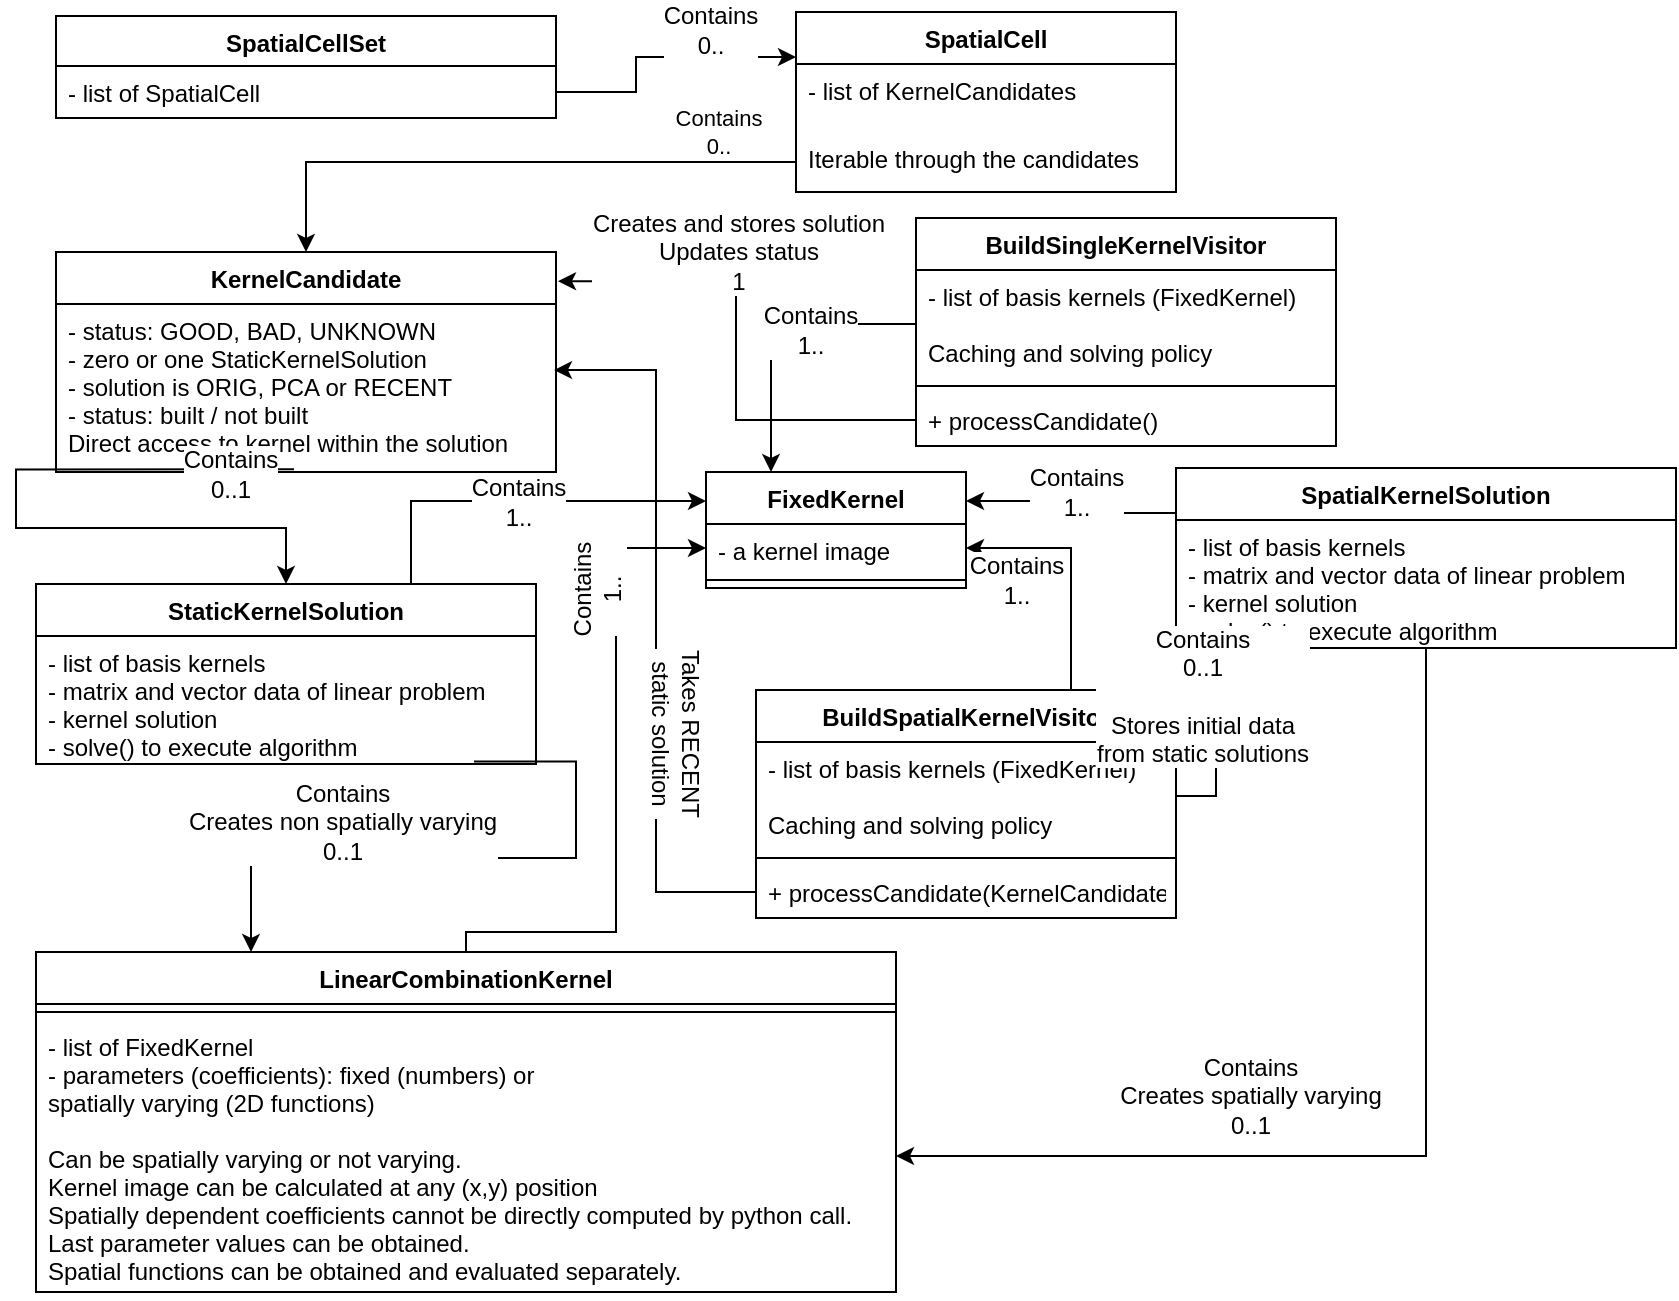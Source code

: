 <mxfile version="10.6.6" type="device"><diagram id="69lAjpG5EIWKgLmL0d2c" name="Page-1"><mxGraphModel dx="898" dy="662" grid="1" gridSize="10" guides="1" tooltips="1" connect="1" arrows="1" fold="1" page="1" pageScale="1" pageWidth="850" pageHeight="1100" math="0" shadow="0"><root><mxCell id="0"/><mxCell id="1" parent="0"/><mxCell id="20dVC1dkJoR9RvPOGroP-22" value="SpatialCellSet" style="swimlane;fontStyle=1;align=center;verticalAlign=top;childLayout=stackLayout;horizontal=1;startSize=25;horizontalStack=0;resizeParent=1;resizeParentMax=0;resizeLast=0;collapsible=1;marginBottom=0;" parent="1" vertex="1"><mxGeometry x="20" y="22" width="250" height="51" as="geometry"/></mxCell><mxCell id="20dVC1dkJoR9RvPOGroP-23" value="- list of SpatialCell" style="text;strokeColor=none;fillColor=none;align=left;verticalAlign=top;spacingLeft=4;spacingRight=4;overflow=hidden;rotatable=0;points=[[0,0.5],[1,0.5]];portConstraint=eastwest;" parent="20dVC1dkJoR9RvPOGroP-22" vertex="1"><mxGeometry y="25" width="250" height="26" as="geometry"/></mxCell><mxCell id="20dVC1dkJoR9RvPOGroP-36" value="KernelCandidate" style="swimlane;fontStyle=1;align=center;verticalAlign=top;childLayout=stackLayout;horizontal=1;startSize=26;horizontalStack=0;resizeParent=1;resizeParentMax=0;resizeLast=0;collapsible=1;marginBottom=0;" parent="1" vertex="1"><mxGeometry x="20" y="140" width="250" height="110" as="geometry"/></mxCell><mxCell id="20dVC1dkJoR9RvPOGroP-37" value="- status: GOOD, BAD, UNKNOWN&#10;- zero or one StaticKernelSolution&#10;- solution is ORIG, PCA or RECENT&#10;- status: built / not built&#10;Direct access to kernel within the solution&#10;&#10;" style="text;strokeColor=none;fillColor=none;align=left;verticalAlign=top;spacingLeft=4;spacingRight=4;overflow=hidden;rotatable=0;points=[[0,0.5],[1,0.5]];portConstraint=eastwest;" parent="20dVC1dkJoR9RvPOGroP-36" vertex="1"><mxGeometry y="26" width="250" height="84" as="geometry"/></mxCell><mxCell id="20dVC1dkJoR9RvPOGroP-41" value="LinearCombinationKernel" style="swimlane;fontStyle=1;align=center;verticalAlign=top;childLayout=stackLayout;horizontal=1;startSize=26;horizontalStack=0;resizeParent=1;resizeParentMax=0;resizeLast=0;collapsible=1;marginBottom=0;" parent="1" vertex="1"><mxGeometry x="10" y="490" width="430" height="170" as="geometry"/></mxCell><mxCell id="20dVC1dkJoR9RvPOGroP-43" value="" style="line;strokeWidth=1;fillColor=none;align=left;verticalAlign=middle;spacingTop=-1;spacingLeft=3;spacingRight=3;rotatable=0;labelPosition=right;points=[];portConstraint=eastwest;" parent="20dVC1dkJoR9RvPOGroP-41" vertex="1"><mxGeometry y="26" width="430" height="8" as="geometry"/></mxCell><mxCell id="20dVC1dkJoR9RvPOGroP-42" value="- list of FixedKernel&#10;- parameters (coefficients): fixed (numbers) or &#10;spatially varying (2D functions)&#10;&#10;Can be spatially varying or not varying.&#10;Kernel image can be calculated at any (x,y) position&#10;Spatially dependent coefficients cannot be directly computed by python call.&#10;Last parameter values can be obtained.&#10;Spatial functions can be obtained and evaluated separately.&#10;&#10;" style="text;strokeColor=none;fillColor=none;align=left;verticalAlign=top;spacingLeft=4;spacingRight=4;overflow=hidden;rotatable=0;points=[[0,0.5],[1,0.5]];portConstraint=eastwest;" parent="20dVC1dkJoR9RvPOGroP-41" vertex="1"><mxGeometry y="34" width="430" height="136" as="geometry"/></mxCell><mxCell id="20dVC1dkJoR9RvPOGroP-45" value="BuildSingleKernelVisitor" style="swimlane;fontStyle=1;align=center;verticalAlign=top;childLayout=stackLayout;horizontal=1;startSize=26;horizontalStack=0;resizeParent=1;resizeParentMax=0;resizeLast=0;collapsible=1;marginBottom=0;" parent="1" vertex="1"><mxGeometry x="450" y="123" width="210" height="114" as="geometry"/></mxCell><mxCell id="20dVC1dkJoR9RvPOGroP-46" value="- list of basis kernels (FixedKernel)&#10;&#10;Caching and solving policy&#10;" style="text;strokeColor=none;fillColor=none;align=left;verticalAlign=top;spacingLeft=4;spacingRight=4;overflow=hidden;rotatable=0;points=[[0,0.5],[1,0.5]];portConstraint=eastwest;" parent="20dVC1dkJoR9RvPOGroP-45" vertex="1"><mxGeometry y="26" width="210" height="54" as="geometry"/></mxCell><mxCell id="20dVC1dkJoR9RvPOGroP-47" value="" style="line;strokeWidth=1;fillColor=none;align=left;verticalAlign=middle;spacingTop=-1;spacingLeft=3;spacingRight=3;rotatable=0;labelPosition=right;points=[];portConstraint=eastwest;" parent="20dVC1dkJoR9RvPOGroP-45" vertex="1"><mxGeometry y="80" width="210" height="8" as="geometry"/></mxCell><mxCell id="20dVC1dkJoR9RvPOGroP-48" value="+ processCandidate()" style="text;strokeColor=none;fillColor=none;align=left;verticalAlign=top;spacingLeft=4;spacingRight=4;overflow=hidden;rotatable=0;points=[[0,0.5],[1,0.5]];portConstraint=eastwest;" parent="20dVC1dkJoR9RvPOGroP-45" vertex="1"><mxGeometry y="88" width="210" height="26" as="geometry"/></mxCell><mxCell id="20dVC1dkJoR9RvPOGroP-49" value="SpatialCell" style="swimlane;fontStyle=1;align=center;verticalAlign=top;childLayout=stackLayout;horizontal=1;startSize=26;horizontalStack=0;resizeParent=1;resizeParentMax=0;resizeLast=0;collapsible=1;marginBottom=0;" parent="1" vertex="1"><mxGeometry x="390" y="20" width="190" height="90" as="geometry"><mxRectangle x="430" y="37" width="125" height="26" as="alternateBounds"/></mxGeometry></mxCell><mxCell id="20dVC1dkJoR9RvPOGroP-50" value="- list of KernelCandidates&#10;" style="text;strokeColor=none;fillColor=none;align=left;verticalAlign=top;spacingLeft=4;spacingRight=4;overflow=hidden;rotatable=0;points=[[0,0.5],[1,0.5]];portConstraint=eastwest;" parent="20dVC1dkJoR9RvPOGroP-49" vertex="1"><mxGeometry y="26" width="190" height="34" as="geometry"/></mxCell><mxCell id="63GL7q3aM_QoPTdr0Wct-24" value="Iterable through the candidates&#10;" style="text;strokeColor=none;fillColor=none;align=left;verticalAlign=top;spacingLeft=4;spacingRight=4;overflow=hidden;rotatable=0;points=[[0,0.5],[1,0.5]];portConstraint=eastwest;" vertex="1" parent="20dVC1dkJoR9RvPOGroP-49"><mxGeometry y="60" width="190" height="30" as="geometry"/></mxCell><mxCell id="63GL7q3aM_QoPTdr0Wct-55" value="Contains&lt;br&gt;1..&lt;br&gt;" style="edgeStyle=orthogonalEdgeStyle;rounded=0;orthogonalLoop=1;jettySize=auto;html=1;exitX=0.75;exitY=0;exitDx=0;exitDy=0;entryX=0;entryY=0.25;entryDx=0;entryDy=0;fontSize=12;" edge="1" parent="1" source="63GL7q3aM_QoPTdr0Wct-2" target="63GL7q3aM_QoPTdr0Wct-11"><mxGeometry relative="1" as="geometry"/></mxCell><mxCell id="63GL7q3aM_QoPTdr0Wct-2" value="StaticKernelSolution" style="swimlane;fontStyle=1;align=center;verticalAlign=top;childLayout=stackLayout;horizontal=1;startSize=26;horizontalStack=0;resizeParent=1;resizeParentMax=0;resizeLast=0;collapsible=1;marginBottom=0;" vertex="1" parent="1"><mxGeometry x="10" y="306" width="250" height="90" as="geometry"/></mxCell><mxCell id="63GL7q3aM_QoPTdr0Wct-3" value="- list of basis kernels&#10;- matrix and vector data of linear problem&#10;- kernel solution&#10;- solve() to execute algorithm&#10;" style="text;strokeColor=none;fillColor=none;align=left;verticalAlign=top;spacingLeft=4;spacingRight=4;overflow=hidden;rotatable=0;points=[[0,0.5],[1,0.5]];portConstraint=eastwest;" vertex="1" parent="63GL7q3aM_QoPTdr0Wct-2"><mxGeometry y="26" width="250" height="64" as="geometry"/></mxCell><mxCell id="63GL7q3aM_QoPTdr0Wct-11" value="FixedKernel" style="swimlane;fontStyle=1;align=center;verticalAlign=top;childLayout=stackLayout;horizontal=1;startSize=26;horizontalStack=0;resizeParent=1;resizeParentMax=0;resizeLast=0;collapsible=1;marginBottom=0;" vertex="1" parent="1"><mxGeometry x="345" y="250" width="130" height="58" as="geometry"/></mxCell><mxCell id="63GL7q3aM_QoPTdr0Wct-13" value="- a kernel image&#10;" style="text;strokeColor=none;fillColor=none;align=left;verticalAlign=top;spacingLeft=4;spacingRight=4;overflow=hidden;rotatable=0;points=[[0,0.5],[1,0.5]];portConstraint=eastwest;" vertex="1" parent="63GL7q3aM_QoPTdr0Wct-11"><mxGeometry y="26" width="130" height="24" as="geometry"/></mxCell><mxCell id="63GL7q3aM_QoPTdr0Wct-16" value="" style="line;strokeWidth=1;fillColor=none;align=left;verticalAlign=middle;spacingTop=-1;spacingLeft=3;spacingRight=3;rotatable=0;labelPosition=right;points=[];portConstraint=eastwest;" vertex="1" parent="63GL7q3aM_QoPTdr0Wct-11"><mxGeometry y="50" width="130" height="8" as="geometry"/></mxCell><mxCell id="63GL7q3aM_QoPTdr0Wct-19" style="edgeStyle=orthogonalEdgeStyle;rounded=0;orthogonalLoop=1;jettySize=auto;html=1;exitX=1;exitY=0.5;exitDx=0;exitDy=0;entryX=0;entryY=0.25;entryDx=0;entryDy=0;" edge="1" parent="1" source="20dVC1dkJoR9RvPOGroP-23" target="20dVC1dkJoR9RvPOGroP-49"><mxGeometry relative="1" as="geometry"><Array as="points"><mxPoint x="310" y="60"/><mxPoint x="310" y="43"/></Array></mxGeometry></mxCell><mxCell id="63GL7q3aM_QoPTdr0Wct-21" value="Contains&lt;br&gt;0..&lt;br&gt;" style="text;html=1;resizable=0;points=[];align=center;verticalAlign=middle;labelBackgroundColor=#ffffff;" vertex="1" connectable="0" parent="63GL7q3aM_QoPTdr0Wct-19"><mxGeometry x="0.386" y="1" relative="1" as="geometry"><mxPoint x="-1" y="-13" as="offset"/></mxGeometry></mxCell><mxCell id="63GL7q3aM_QoPTdr0Wct-25" style="edgeStyle=orthogonalEdgeStyle;rounded=0;orthogonalLoop=1;jettySize=auto;html=1;exitX=0;exitY=0.5;exitDx=0;exitDy=0;entryX=1.004;entryY=0.133;entryDx=0;entryDy=0;entryPerimeter=0;" edge="1" parent="1" source="20dVC1dkJoR9RvPOGroP-48" target="20dVC1dkJoR9RvPOGroP-36"><mxGeometry relative="1" as="geometry"/></mxCell><mxCell id="63GL7q3aM_QoPTdr0Wct-26" value="Creates and stores solution&lt;br&gt;Updates status&lt;br&gt;1&lt;br&gt;" style="text;html=1;resizable=0;points=[];align=center;verticalAlign=middle;labelBackgroundColor=#ffffff;rotation=0;" vertex="1" connectable="0" parent="63GL7q3aM_QoPTdr0Wct-25"><mxGeometry x="0.345" y="-2" relative="1" as="geometry"><mxPoint x="8" y="-13" as="offset"/></mxGeometry></mxCell><mxCell id="63GL7q3aM_QoPTdr0Wct-27" style="edgeStyle=orthogonalEdgeStyle;rounded=0;orthogonalLoop=1;jettySize=auto;html=1;entryX=0.5;entryY=0;entryDx=0;entryDy=0;exitX=0.476;exitY=0.984;exitDx=0;exitDy=0;exitPerimeter=0;" edge="1" parent="1" source="20dVC1dkJoR9RvPOGroP-37" target="63GL7q3aM_QoPTdr0Wct-2"><mxGeometry relative="1" as="geometry"/></mxCell><mxCell id="63GL7q3aM_QoPTdr0Wct-28" value="Contains&lt;br&gt;0..1&lt;br&gt;" style="text;html=1;resizable=0;points=[];align=center;verticalAlign=middle;labelBackgroundColor=#ffffff;" vertex="1" connectable="0" parent="63GL7q3aM_QoPTdr0Wct-27"><mxGeometry x="0.675" y="2" relative="1" as="geometry"><mxPoint x="-2" y="-25" as="offset"/></mxGeometry></mxCell><mxCell id="63GL7q3aM_QoPTdr0Wct-30" value="Contains&lt;br&gt;0..&lt;br&gt;" style="edgeStyle=orthogonalEdgeStyle;rounded=0;orthogonalLoop=1;jettySize=auto;html=1;entryX=0.5;entryY=0;entryDx=0;entryDy=0;exitX=0;exitY=0.5;exitDx=0;exitDy=0;" edge="1" parent="1" source="63GL7q3aM_QoPTdr0Wct-24" target="20dVC1dkJoR9RvPOGroP-36"><mxGeometry x="-0.732" y="-15" relative="1" as="geometry"><mxPoint x="410" y="120" as="sourcePoint"/><Array as="points"><mxPoint x="145" y="95"/></Array><mxPoint as="offset"/></mxGeometry></mxCell><mxCell id="63GL7q3aM_QoPTdr0Wct-32" value="BuildSpatialKernelVisitor" style="swimlane;fontStyle=1;align=center;verticalAlign=top;childLayout=stackLayout;horizontal=1;startSize=26;horizontalStack=0;resizeParent=1;resizeParentMax=0;resizeLast=0;collapsible=1;marginBottom=0;" vertex="1" parent="1"><mxGeometry x="370" y="359" width="210" height="114" as="geometry"/></mxCell><mxCell id="63GL7q3aM_QoPTdr0Wct-33" value="- list of basis kernels (FixedKernel)&#10;&#10;Caching and solving policy&#10;" style="text;strokeColor=none;fillColor=none;align=left;verticalAlign=top;spacingLeft=4;spacingRight=4;overflow=hidden;rotatable=0;points=[[0,0.5],[1,0.5]];portConstraint=eastwest;" vertex="1" parent="63GL7q3aM_QoPTdr0Wct-32"><mxGeometry y="26" width="210" height="54" as="geometry"/></mxCell><mxCell id="63GL7q3aM_QoPTdr0Wct-34" value="" style="line;strokeWidth=1;fillColor=none;align=left;verticalAlign=middle;spacingTop=-1;spacingLeft=3;spacingRight=3;rotatable=0;labelPosition=right;points=[];portConstraint=eastwest;" vertex="1" parent="63GL7q3aM_QoPTdr0Wct-32"><mxGeometry y="80" width="210" height="8" as="geometry"/></mxCell><mxCell id="63GL7q3aM_QoPTdr0Wct-35" value="+ processCandidate(KernelCandidate)" style="text;strokeColor=none;fillColor=none;align=left;verticalAlign=top;spacingLeft=4;spacingRight=4;overflow=hidden;rotatable=0;points=[[0,0.5],[1,0.5]];portConstraint=eastwest;" vertex="1" parent="63GL7q3aM_QoPTdr0Wct-32"><mxGeometry y="88" width="210" height="26" as="geometry"/></mxCell><mxCell id="63GL7q3aM_QoPTdr0Wct-42" value="Contains&lt;br&gt;Creates spatially varying&lt;br style=&quot;font-size: 12px&quot;&gt;0..1&lt;br style=&quot;font-size: 12px&quot;&gt;" style="edgeStyle=orthogonalEdgeStyle;rounded=0;orthogonalLoop=1;jettySize=auto;html=1;entryX=1;entryY=0.5;entryDx=0;entryDy=0;fontSize=12;" edge="1" parent="1" source="63GL7q3aM_QoPTdr0Wct-36" target="20dVC1dkJoR9RvPOGroP-42"><mxGeometry x="0.317" y="-30" relative="1" as="geometry"><mxPoint as="offset"/></mxGeometry></mxCell><mxCell id="63GL7q3aM_QoPTdr0Wct-56" style="edgeStyle=orthogonalEdgeStyle;rounded=0;orthogonalLoop=1;jettySize=auto;html=1;exitX=0;exitY=0.25;exitDx=0;exitDy=0;entryX=1;entryY=0.25;entryDx=0;entryDy=0;fontSize=12;" edge="1" parent="1" source="63GL7q3aM_QoPTdr0Wct-36" target="63GL7q3aM_QoPTdr0Wct-11"><mxGeometry relative="1" as="geometry"><Array as="points"><mxPoint x="528" y="271"/><mxPoint x="528" y="265"/></Array></mxGeometry></mxCell><mxCell id="63GL7q3aM_QoPTdr0Wct-57" value="Contains&lt;br&gt;1..&lt;br&gt;" style="text;html=1;resizable=0;points=[];align=center;verticalAlign=middle;labelBackgroundColor=#ffffff;fontSize=12;" vertex="1" connectable="0" parent="63GL7q3aM_QoPTdr0Wct-56"><mxGeometry x="-0.552" y="2" relative="1" as="geometry"><mxPoint x="-25" y="-13" as="offset"/></mxGeometry></mxCell><mxCell id="63GL7q3aM_QoPTdr0Wct-36" value="SpatialKernelSolution" style="swimlane;fontStyle=1;align=center;verticalAlign=top;childLayout=stackLayout;horizontal=1;startSize=26;horizontalStack=0;resizeParent=1;resizeParentMax=0;resizeLast=0;collapsible=1;marginBottom=0;" vertex="1" parent="1"><mxGeometry x="580" y="248" width="250" height="90" as="geometry"/></mxCell><mxCell id="63GL7q3aM_QoPTdr0Wct-37" value="- list of basis kernels&#10;- matrix and vector data of linear problem&#10;- kernel solution&#10;- solve() to execute algorithm&#10;" style="text;strokeColor=none;fillColor=none;align=left;verticalAlign=top;spacingLeft=4;spacingRight=4;overflow=hidden;rotatable=0;points=[[0,0.5],[1,0.5]];portConstraint=eastwest;" vertex="1" parent="63GL7q3aM_QoPTdr0Wct-36"><mxGeometry y="26" width="250" height="64" as="geometry"/></mxCell><mxCell id="63GL7q3aM_QoPTdr0Wct-38" style="edgeStyle=orthogonalEdgeStyle;rounded=0;orthogonalLoop=1;jettySize=auto;html=1;entryX=0;entryY=0.5;entryDx=0;entryDy=0;exitX=0.5;exitY=0;exitDx=0;exitDy=0;" edge="1" parent="1" source="20dVC1dkJoR9RvPOGroP-41" target="63GL7q3aM_QoPTdr0Wct-13"><mxGeometry relative="1" as="geometry"><Array as="points"><mxPoint x="225" y="480"/><mxPoint x="300" y="480"/><mxPoint x="300" y="288"/></Array></mxGeometry></mxCell><mxCell id="63GL7q3aM_QoPTdr0Wct-39" value="Contains&lt;br&gt;1..&lt;br&gt;" style="text;html=1;resizable=0;points=[];align=center;verticalAlign=middle;labelBackgroundColor=#ffffff;rotation=-90;" vertex="1" connectable="0" parent="63GL7q3aM_QoPTdr0Wct-38"><mxGeometry x="0.722" relative="1" as="geometry"><mxPoint x="-10" y="21" as="offset"/></mxGeometry></mxCell><mxCell id="63GL7q3aM_QoPTdr0Wct-40" value="Contains&lt;br style=&quot;font-size: 12px&quot;&gt;Creates non spatially varying&lt;br style=&quot;font-size: 12px&quot;&gt;0..1&lt;br style=&quot;font-size: 12px&quot;&gt;" style="edgeStyle=orthogonalEdgeStyle;rounded=0;orthogonalLoop=1;jettySize=auto;html=1;exitX=0.876;exitY=0.981;exitDx=0;exitDy=0;entryX=0.25;entryY=0;entryDx=0;entryDy=0;fontSize=12;exitPerimeter=0;" edge="1" parent="1" source="63GL7q3aM_QoPTdr0Wct-3" target="20dVC1dkJoR9RvPOGroP-41"><mxGeometry x="0.401" y="-18" relative="1" as="geometry"><mxPoint as="offset"/></mxGeometry></mxCell><mxCell id="63GL7q3aM_QoPTdr0Wct-41" value="Contains&lt;br style=&quot;font-size: 12px&quot;&gt;0..1&lt;br&gt;&lt;br&gt;Stores initial data&lt;br&gt;from static solutions&lt;br style=&quot;font-size: 12px&quot;&gt;" style="edgeStyle=orthogonalEdgeStyle;rounded=0;orthogonalLoop=1;jettySize=auto;html=1;exitX=1;exitY=0.5;exitDx=0;exitDy=0;entryX=0.232;entryY=1.023;entryDx=0;entryDy=0;entryPerimeter=0;fontSize=12;" edge="1" parent="1" source="63GL7q3aM_QoPTdr0Wct-33" target="63GL7q3aM_QoPTdr0Wct-37"><mxGeometry x="-0.147" y="12" relative="1" as="geometry"><mxPoint x="12" y="-12" as="offset"/></mxGeometry></mxCell><mxCell id="63GL7q3aM_QoPTdr0Wct-44" style="edgeStyle=orthogonalEdgeStyle;rounded=0;orthogonalLoop=1;jettySize=auto;html=1;exitX=0.75;exitY=0;exitDx=0;exitDy=0;entryX=1;entryY=0.5;entryDx=0;entryDy=0;" edge="1" parent="1" source="63GL7q3aM_QoPTdr0Wct-32" target="63GL7q3aM_QoPTdr0Wct-13"><mxGeometry relative="1" as="geometry"><Array as="points"><mxPoint x="528" y="288"/></Array></mxGeometry></mxCell><mxCell id="63GL7q3aM_QoPTdr0Wct-45" value="Contains&lt;br&gt;1..&lt;br&gt;" style="text;html=1;resizable=0;points=[];align=center;verticalAlign=middle;labelBackgroundColor=#ffffff;" vertex="1" connectable="0" parent="63GL7q3aM_QoPTdr0Wct-44"><mxGeometry x="0.286" y="1" relative="1" as="geometry"><mxPoint x="-19" y="15" as="offset"/></mxGeometry></mxCell><mxCell id="63GL7q3aM_QoPTdr0Wct-50" style="edgeStyle=orthogonalEdgeStyle;rounded=0;orthogonalLoop=1;jettySize=auto;html=1;exitX=0;exitY=0.5;exitDx=0;exitDy=0;entryX=0.25;entryY=0;entryDx=0;entryDy=0;" edge="1" parent="1" source="20dVC1dkJoR9RvPOGroP-46" target="63GL7q3aM_QoPTdr0Wct-11"><mxGeometry relative="1" as="geometry"><mxPoint x="370" y="250" as="targetPoint"/><Array as="points"><mxPoint x="378" y="176"/></Array></mxGeometry></mxCell><mxCell id="63GL7q3aM_QoPTdr0Wct-51" value="Contains&lt;br&gt;1..&lt;br&gt;" style="text;html=1;resizable=0;points=[];align=center;verticalAlign=middle;labelBackgroundColor=#ffffff;" vertex="1" connectable="0" parent="63GL7q3aM_QoPTdr0Wct-50"><mxGeometry x="-0.271" y="3" relative="1" as="geometry"><mxPoint as="offset"/></mxGeometry></mxCell><mxCell id="63GL7q3aM_QoPTdr0Wct-52" value="" style="edgeStyle=orthogonalEdgeStyle;rounded=0;orthogonalLoop=1;jettySize=auto;html=1;entryX=0.996;entryY=0.393;entryDx=0;entryDy=0;entryPerimeter=0;fontSize=12;" edge="1" parent="1" source="63GL7q3aM_QoPTdr0Wct-35" target="20dVC1dkJoR9RvPOGroP-37"><mxGeometry x="-0.312" y="-20" relative="1" as="geometry"><mxPoint as="offset"/></mxGeometry></mxCell><mxCell id="63GL7q3aM_QoPTdr0Wct-54" value="Takes RECENT&lt;br&gt;static solution&lt;br&gt;" style="text;html=1;resizable=0;points=[];align=center;verticalAlign=middle;labelBackgroundColor=#ffffff;fontSize=12;rotation=90;" vertex="1" connectable="0" parent="63GL7q3aM_QoPTdr0Wct-52"><mxGeometry x="-0.221" y="1" relative="1" as="geometry"><mxPoint x="11" y="11" as="offset"/></mxGeometry></mxCell></root></mxGraphModel></diagram></mxfile>